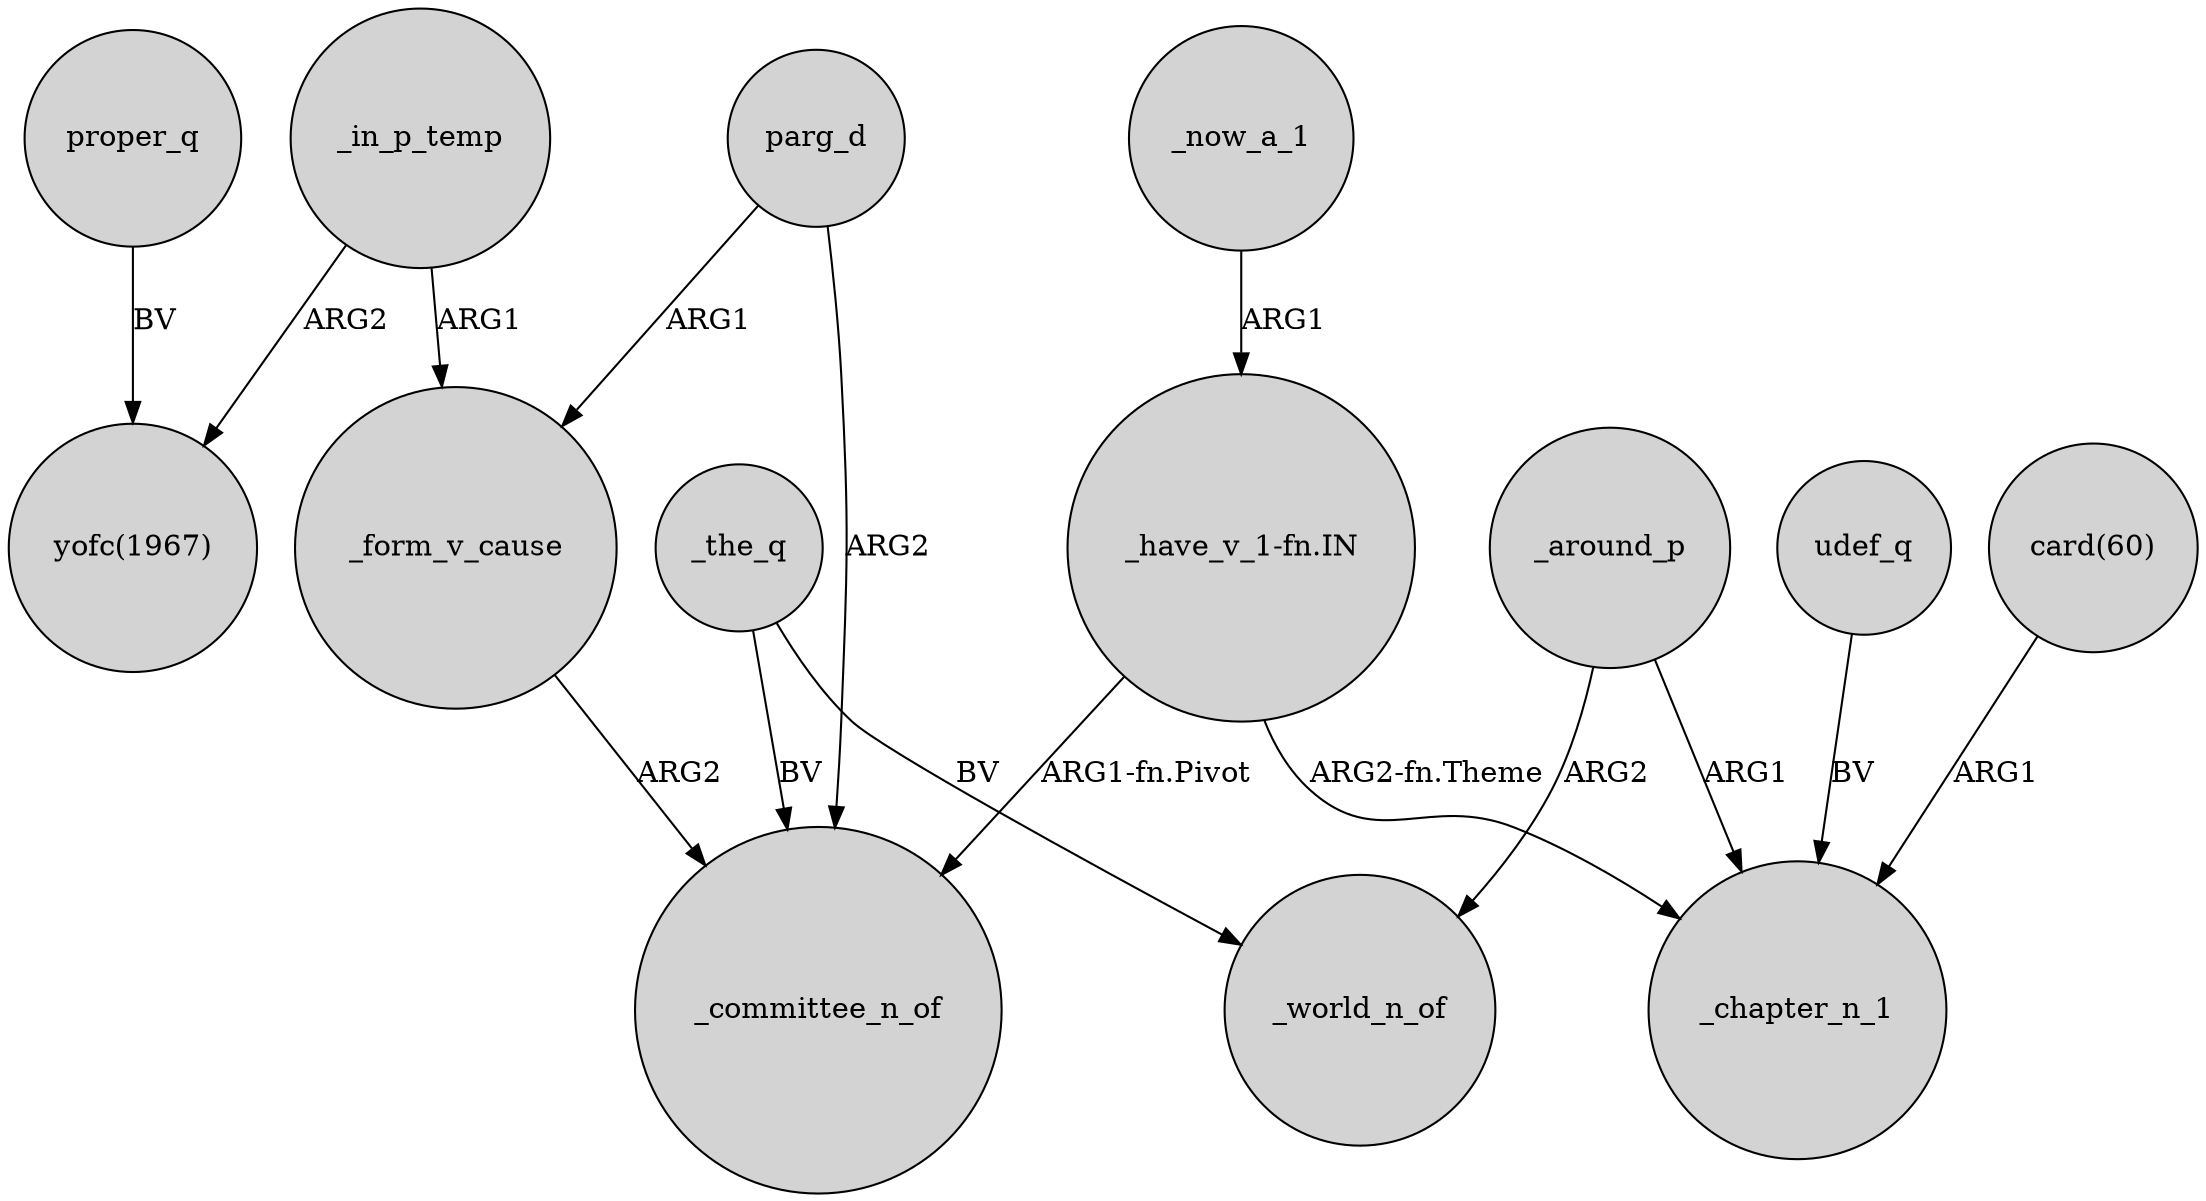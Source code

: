 digraph {
	node [shape=circle style=filled]
	_in_p_temp -> "yofc(1967)" [label=ARG2]
	proper_q -> "yofc(1967)" [label=BV]
	_now_a_1 -> "_have_v_1-fn.IN" [label=ARG1]
	udef_q -> _chapter_n_1 [label=BV]
	_around_p -> _world_n_of [label=ARG2]
	parg_d -> _form_v_cause [label=ARG1]
	_the_q -> _committee_n_of [label=BV]
	_form_v_cause -> _committee_n_of [label=ARG2]
	"_have_v_1-fn.IN" -> _committee_n_of [label="ARG1-fn.Pivot"]
	_around_p -> _chapter_n_1 [label=ARG1]
	"_have_v_1-fn.IN" -> _chapter_n_1 [label="ARG2-fn.Theme"]
	"card(60)" -> _chapter_n_1 [label=ARG1]
	_the_q -> _world_n_of [label=BV]
	_in_p_temp -> _form_v_cause [label=ARG1]
	parg_d -> _committee_n_of [label=ARG2]
}
